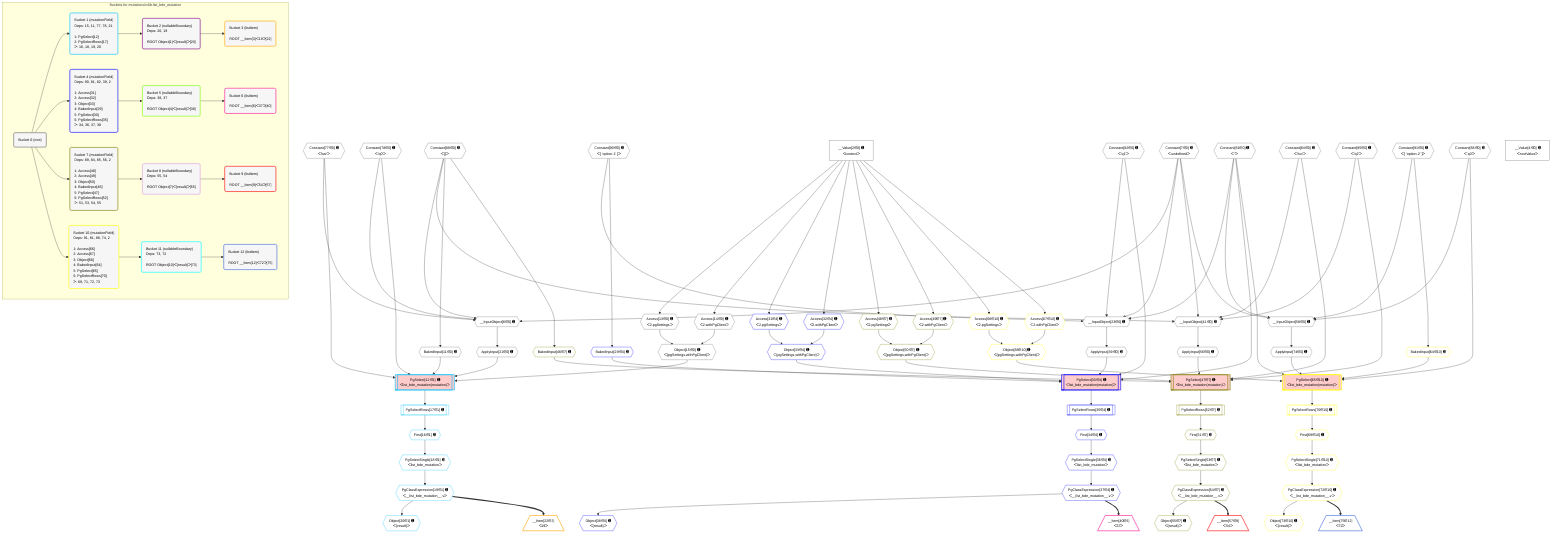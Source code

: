 %%{init: {'themeVariables': { 'fontSize': '12px'}}}%%
graph TD
    classDef path fill:#eee,stroke:#000,color:#000
    classDef plan fill:#fff,stroke-width:1px,color:#000
    classDef itemplan fill:#fff,stroke-width:2px,color:#000
    classDef unbatchedplan fill:#dff,stroke-width:1px,color:#000
    classDef sideeffectplan fill:#fcc,stroke-width:2px,color:#000
    classDef bucket fill:#f6f6f6,color:#000,stroke-width:2px,text-align:left


    %% plan dependencies
    __InputObject6{{"__InputObject[6∈0] ➊"}}:::plan
    Constant7{{"Constant[7∈0] ➊<br />ᐸundefinedᐳ"}}:::plan
    Constant89{{"Constant[89∈0] ➊<br />ᐸ[]ᐳ"}}:::plan
    Constant77{{"Constant[77∈0] ➊<br />ᐸ'bar'ᐳ"}}:::plan
    Constant78{{"Constant[78∈0] ➊<br />ᐸ'q0'ᐳ"}}:::plan
    Constant7 & Constant89 & Constant77 & Constant78 --> __InputObject6
    __InputObject23{{"__InputObject[23∈0] ➊"}}:::plan
    Constant90{{"Constant[90∈0] ➊<br />ᐸ[ 'option-1' ]ᐳ"}}:::plan
    Constant81{{"Constant[81∈0] ➊<br />ᐸ''ᐳ"}}:::plan
    Constant82{{"Constant[82∈0] ➊<br />ᐸ'q1'ᐳ"}}:::plan
    Constant7 & Constant90 & Constant81 & Constant82 --> __InputObject23
    __InputObject41{{"__InputObject[41∈0] ➊"}}:::plan
    Constant84{{"Constant[84∈0] ➊<br />ᐸ'foo'ᐳ"}}:::plan
    Constant85{{"Constant[85∈0] ➊<br />ᐸ'q2'ᐳ"}}:::plan
    Constant7 & Constant89 & Constant84 & Constant85 --> __InputObject41
    __InputObject58{{"__InputObject[58∈0] ➊"}}:::plan
    Constant91{{"Constant[91∈0] ➊<br />ᐸ[ 'option-2' ]ᐳ"}}:::plan
    Constant88{{"Constant[88∈0] ➊<br />ᐸ'q3'ᐳ"}}:::plan
    Constant7 & Constant91 & Constant81 & Constant88 --> __InputObject58
    Object15{{"Object[15∈0] ➊<br />ᐸ{pgSettings,withPgClient}ᐳ"}}:::plan
    Access13{{"Access[13∈0] ➊<br />ᐸ2.pgSettingsᐳ"}}:::plan
    Access14{{"Access[14∈0] ➊<br />ᐸ2.withPgClientᐳ"}}:::plan
    Access13 & Access14 --> Object15
    BakedInput11{{"BakedInput[11∈0] ➊"}}:::plan
    Constant89 --> BakedInput11
    __Value2["__Value[2∈0] ➊<br />ᐸcontextᐳ"]:::plan
    __Value2 --> Access13
    __Value2 --> Access14
    ApplyInput21{{"ApplyInput[21∈0] ➊"}}:::plan
    __InputObject6 --> ApplyInput21
    ApplyInput39{{"ApplyInput[39∈0] ➊"}}:::plan
    __InputObject23 --> ApplyInput39
    ApplyInput56{{"ApplyInput[56∈0] ➊"}}:::plan
    __InputObject41 --> ApplyInput56
    ApplyInput74{{"ApplyInput[74∈0] ➊"}}:::plan
    __InputObject58 --> ApplyInput74
    __Value4["__Value[4∈0] ➊<br />ᐸrootValueᐳ"]:::plan
    PgSelect12[["PgSelect[12∈1] ➊<br />ᐸlist_bde_mutation(mutation)ᐳ"]]:::sideeffectplan
    Object15 & BakedInput11 & Constant77 & Constant78 & ApplyInput21 --> PgSelect12
    First16{{"First[16∈1] ➊"}}:::plan
    PgSelectRows17[["PgSelectRows[17∈1] ➊"]]:::plan
    PgSelectRows17 --> First16
    PgSelect12 --> PgSelectRows17
    PgSelectSingle18{{"PgSelectSingle[18∈1] ➊<br />ᐸlist_bde_mutationᐳ"}}:::plan
    First16 --> PgSelectSingle18
    PgClassExpression19{{"PgClassExpression[19∈1] ➊<br />ᐸ__list_bde_mutation__.vᐳ"}}:::plan
    PgSelectSingle18 --> PgClassExpression19
    Object20{{"Object[20∈1] ➊<br />ᐸ{result}ᐳ"}}:::plan
    PgClassExpression19 --> Object20
    __Item22[/"__Item[22∈3]<br />ᐸ19ᐳ"\]:::itemplan
    PgClassExpression19 ==> __Item22
    PgSelect30[["PgSelect[30∈4] ➊<br />ᐸlist_bde_mutation(mutation)ᐳ"]]:::sideeffectplan
    Object33{{"Object[33∈4] ➊<br />ᐸ{pgSettings,withPgClient}ᐳ"}}:::plan
    BakedInput29{{"BakedInput[29∈4] ➊"}}:::plan
    Object33 & BakedInput29 & Constant81 & Constant82 & ApplyInput39 --> PgSelect30
    Access31{{"Access[31∈4] ➊<br />ᐸ2.pgSettingsᐳ"}}:::plan
    Access32{{"Access[32∈4] ➊<br />ᐸ2.withPgClientᐳ"}}:::plan
    Access31 & Access32 --> Object33
    Constant90 --> BakedInput29
    __Value2 --> Access31
    __Value2 --> Access32
    First34{{"First[34∈4] ➊"}}:::plan
    PgSelectRows35[["PgSelectRows[35∈4] ➊"]]:::plan
    PgSelectRows35 --> First34
    PgSelect30 --> PgSelectRows35
    PgSelectSingle36{{"PgSelectSingle[36∈4] ➊<br />ᐸlist_bde_mutationᐳ"}}:::plan
    First34 --> PgSelectSingle36
    PgClassExpression37{{"PgClassExpression[37∈4] ➊<br />ᐸ__list_bde_mutation__.vᐳ"}}:::plan
    PgSelectSingle36 --> PgClassExpression37
    Object38{{"Object[38∈4] ➊<br />ᐸ{result}ᐳ"}}:::plan
    PgClassExpression37 --> Object38
    __Item40[/"__Item[40∈6]<br />ᐸ37ᐳ"\]:::itemplan
    PgClassExpression37 ==> __Item40
    PgSelect47[["PgSelect[47∈7] ➊<br />ᐸlist_bde_mutation(mutation)ᐳ"]]:::sideeffectplan
    Object50{{"Object[50∈7] ➊<br />ᐸ{pgSettings,withPgClient}ᐳ"}}:::plan
    BakedInput46{{"BakedInput[46∈7] ➊"}}:::plan
    Object50 & BakedInput46 & Constant84 & Constant85 & ApplyInput56 --> PgSelect47
    Access48{{"Access[48∈7] ➊<br />ᐸ2.pgSettingsᐳ"}}:::plan
    Access49{{"Access[49∈7] ➊<br />ᐸ2.withPgClientᐳ"}}:::plan
    Access48 & Access49 --> Object50
    Constant89 --> BakedInput46
    __Value2 --> Access48
    __Value2 --> Access49
    First51{{"First[51∈7] ➊"}}:::plan
    PgSelectRows52[["PgSelectRows[52∈7] ➊"]]:::plan
    PgSelectRows52 --> First51
    PgSelect47 --> PgSelectRows52
    PgSelectSingle53{{"PgSelectSingle[53∈7] ➊<br />ᐸlist_bde_mutationᐳ"}}:::plan
    First51 --> PgSelectSingle53
    PgClassExpression54{{"PgClassExpression[54∈7] ➊<br />ᐸ__list_bde_mutation__.vᐳ"}}:::plan
    PgSelectSingle53 --> PgClassExpression54
    Object55{{"Object[55∈7] ➊<br />ᐸ{result}ᐳ"}}:::plan
    PgClassExpression54 --> Object55
    __Item57[/"__Item[57∈9]<br />ᐸ54ᐳ"\]:::itemplan
    PgClassExpression54 ==> __Item57
    PgSelect65[["PgSelect[65∈10] ➊<br />ᐸlist_bde_mutation(mutation)ᐳ"]]:::sideeffectplan
    Object68{{"Object[68∈10] ➊<br />ᐸ{pgSettings,withPgClient}ᐳ"}}:::plan
    BakedInput64{{"BakedInput[64∈10] ➊"}}:::plan
    Object68 & BakedInput64 & Constant81 & Constant88 & ApplyInput74 --> PgSelect65
    Access66{{"Access[66∈10] ➊<br />ᐸ2.pgSettingsᐳ"}}:::plan
    Access67{{"Access[67∈10] ➊<br />ᐸ2.withPgClientᐳ"}}:::plan
    Access66 & Access67 --> Object68
    Constant91 --> BakedInput64
    __Value2 --> Access66
    __Value2 --> Access67
    First69{{"First[69∈10] ➊"}}:::plan
    PgSelectRows70[["PgSelectRows[70∈10] ➊"]]:::plan
    PgSelectRows70 --> First69
    PgSelect65 --> PgSelectRows70
    PgSelectSingle71{{"PgSelectSingle[71∈10] ➊<br />ᐸlist_bde_mutationᐳ"}}:::plan
    First69 --> PgSelectSingle71
    PgClassExpression72{{"PgClassExpression[72∈10] ➊<br />ᐸ__list_bde_mutation__.vᐳ"}}:::plan
    PgSelectSingle71 --> PgClassExpression72
    Object73{{"Object[73∈10] ➊<br />ᐸ{result}ᐳ"}}:::plan
    PgClassExpression72 --> Object73
    __Item75[/"__Item[75∈12]<br />ᐸ72ᐳ"\]:::itemplan
    PgClassExpression72 ==> __Item75

    %% define steps

    subgraph "Buckets for mutations/v4/b.list_bde_mutation"
    Bucket0("Bucket 0 (root)"):::bucket
    classDef bucket0 stroke:#696969
    class Bucket0,__Value2,__Value4,__InputObject6,Constant7,BakedInput11,Access13,Access14,Object15,ApplyInput21,__InputObject23,ApplyInput39,__InputObject41,ApplyInput56,__InputObject58,ApplyInput74,Constant77,Constant78,Constant81,Constant82,Constant84,Constant85,Constant88,Constant89,Constant90,Constant91 bucket0
    Bucket1("Bucket 1 (mutationField)<br />Deps: 15, 11, 77, 78, 21<br /><br />1: PgSelect[12]<br />2: PgSelectRows[17]<br />ᐳ: 16, 18, 19, 20"):::bucket
    classDef bucket1 stroke:#00bfff
    class Bucket1,PgSelect12,First16,PgSelectRows17,PgSelectSingle18,PgClassExpression19,Object20 bucket1
    Bucket2("Bucket 2 (nullableBoundary)<br />Deps: 20, 19<br /><br />ROOT Object{1}ᐸ{result}ᐳ[20]"):::bucket
    classDef bucket2 stroke:#7f007f
    class Bucket2 bucket2
    Bucket3("Bucket 3 (listItem)<br /><br />ROOT __Item{3}ᐸ19ᐳ[22]"):::bucket
    classDef bucket3 stroke:#ffa500
    class Bucket3,__Item22 bucket3
    Bucket4("Bucket 4 (mutationField)<br />Deps: 90, 81, 82, 39, 2<br /><br />1: Access[31]<br />2: Access[32]<br />3: Object[33]<br />4: BakedInput[29]<br />5: PgSelect[30]<br />6: PgSelectRows[35]<br />ᐳ: 34, 36, 37, 38"):::bucket
    classDef bucket4 stroke:#0000ff
    class Bucket4,BakedInput29,PgSelect30,Access31,Access32,Object33,First34,PgSelectRows35,PgSelectSingle36,PgClassExpression37,Object38 bucket4
    Bucket5("Bucket 5 (nullableBoundary)<br />Deps: 38, 37<br /><br />ROOT Object{4}ᐸ{result}ᐳ[38]"):::bucket
    classDef bucket5 stroke:#7fff00
    class Bucket5 bucket5
    Bucket6("Bucket 6 (listItem)<br /><br />ROOT __Item{6}ᐸ37ᐳ[40]"):::bucket
    classDef bucket6 stroke:#ff1493
    class Bucket6,__Item40 bucket6
    Bucket7("Bucket 7 (mutationField)<br />Deps: 89, 84, 85, 56, 2<br /><br />1: Access[48]<br />2: Access[49]<br />3: Object[50]<br />4: BakedInput[46]<br />5: PgSelect[47]<br />6: PgSelectRows[52]<br />ᐳ: 51, 53, 54, 55"):::bucket
    classDef bucket7 stroke:#808000
    class Bucket7,BakedInput46,PgSelect47,Access48,Access49,Object50,First51,PgSelectRows52,PgSelectSingle53,PgClassExpression54,Object55 bucket7
    Bucket8("Bucket 8 (nullableBoundary)<br />Deps: 55, 54<br /><br />ROOT Object{7}ᐸ{result}ᐳ[55]"):::bucket
    classDef bucket8 stroke:#dda0dd
    class Bucket8 bucket8
    Bucket9("Bucket 9 (listItem)<br /><br />ROOT __Item{9}ᐸ54ᐳ[57]"):::bucket
    classDef bucket9 stroke:#ff0000
    class Bucket9,__Item57 bucket9
    Bucket10("Bucket 10 (mutationField)<br />Deps: 91, 81, 88, 74, 2<br /><br />1: Access[66]<br />2: Access[67]<br />3: Object[68]<br />4: BakedInput[64]<br />5: PgSelect[65]<br />6: PgSelectRows[70]<br />ᐳ: 69, 71, 72, 73"):::bucket
    classDef bucket10 stroke:#ffff00
    class Bucket10,BakedInput64,PgSelect65,Access66,Access67,Object68,First69,PgSelectRows70,PgSelectSingle71,PgClassExpression72,Object73 bucket10
    Bucket11("Bucket 11 (nullableBoundary)<br />Deps: 73, 72<br /><br />ROOT Object{10}ᐸ{result}ᐳ[73]"):::bucket
    classDef bucket11 stroke:#00ffff
    class Bucket11 bucket11
    Bucket12("Bucket 12 (listItem)<br /><br />ROOT __Item{12}ᐸ72ᐳ[75]"):::bucket
    classDef bucket12 stroke:#4169e1
    class Bucket12,__Item75 bucket12
    Bucket0 --> Bucket1 & Bucket4 & Bucket7 & Bucket10
    Bucket1 --> Bucket2
    Bucket2 --> Bucket3
    Bucket4 --> Bucket5
    Bucket5 --> Bucket6
    Bucket7 --> Bucket8
    Bucket8 --> Bucket9
    Bucket10 --> Bucket11
    Bucket11 --> Bucket12
    end